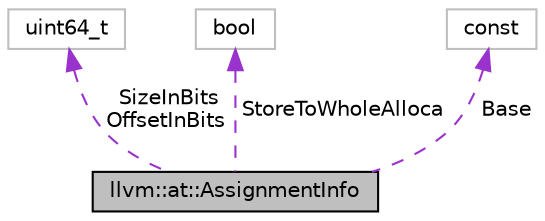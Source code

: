digraph "llvm::at::AssignmentInfo"
{
 // LATEX_PDF_SIZE
  bgcolor="transparent";
  edge [fontname="Helvetica",fontsize="10",labelfontname="Helvetica",labelfontsize="10"];
  node [fontname="Helvetica",fontsize="10",shape=record];
  Node1 [label="llvm::at::AssignmentInfo",height=0.2,width=0.4,color="black", fillcolor="grey75", style="filled", fontcolor="black",tooltip="Describes properties of a store that has a static size and offset into a some base storage."];
  Node2 -> Node1 [dir="back",color="darkorchid3",fontsize="10",style="dashed",label=" SizeInBits\nOffsetInBits" ,fontname="Helvetica"];
  Node2 [label="uint64_t",height=0.2,width=0.4,color="grey75",tooltip=" "];
  Node3 -> Node1 [dir="back",color="darkorchid3",fontsize="10",style="dashed",label=" StoreToWholeAlloca" ,fontname="Helvetica"];
  Node3 [label="bool",height=0.2,width=0.4,color="grey75",tooltip=" "];
  Node4 -> Node1 [dir="back",color="darkorchid3",fontsize="10",style="dashed",label=" Base" ,fontname="Helvetica"];
  Node4 [label="const",height=0.2,width=0.4,color="grey75",tooltip=" "];
}
